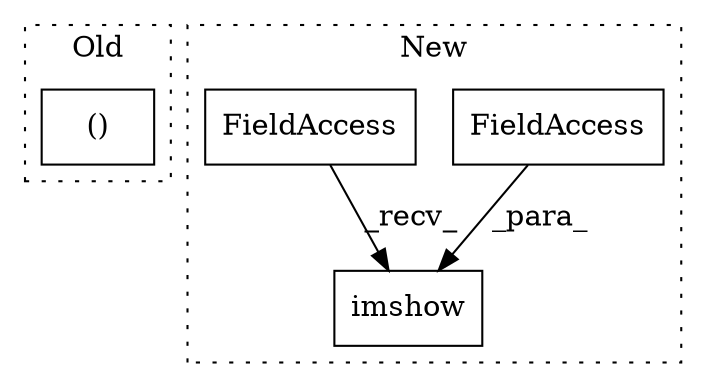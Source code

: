 digraph G {
subgraph cluster0 {
1 [label="()" a="106" s="1666" l="27" shape="box"];
label = "Old";
style="dotted";
}
subgraph cluster1 {
2 [label="imshow" a="32" s="2696,2711" l="7,1" shape="box"];
3 [label="FieldAccess" a="22" s="2703" l="8" shape="box"];
4 [label="FieldAccess" a="22" s="2678" l="10" shape="box"];
label = "New";
style="dotted";
}
3 -> 2 [label="_para_"];
4 -> 2 [label="_recv_"];
}